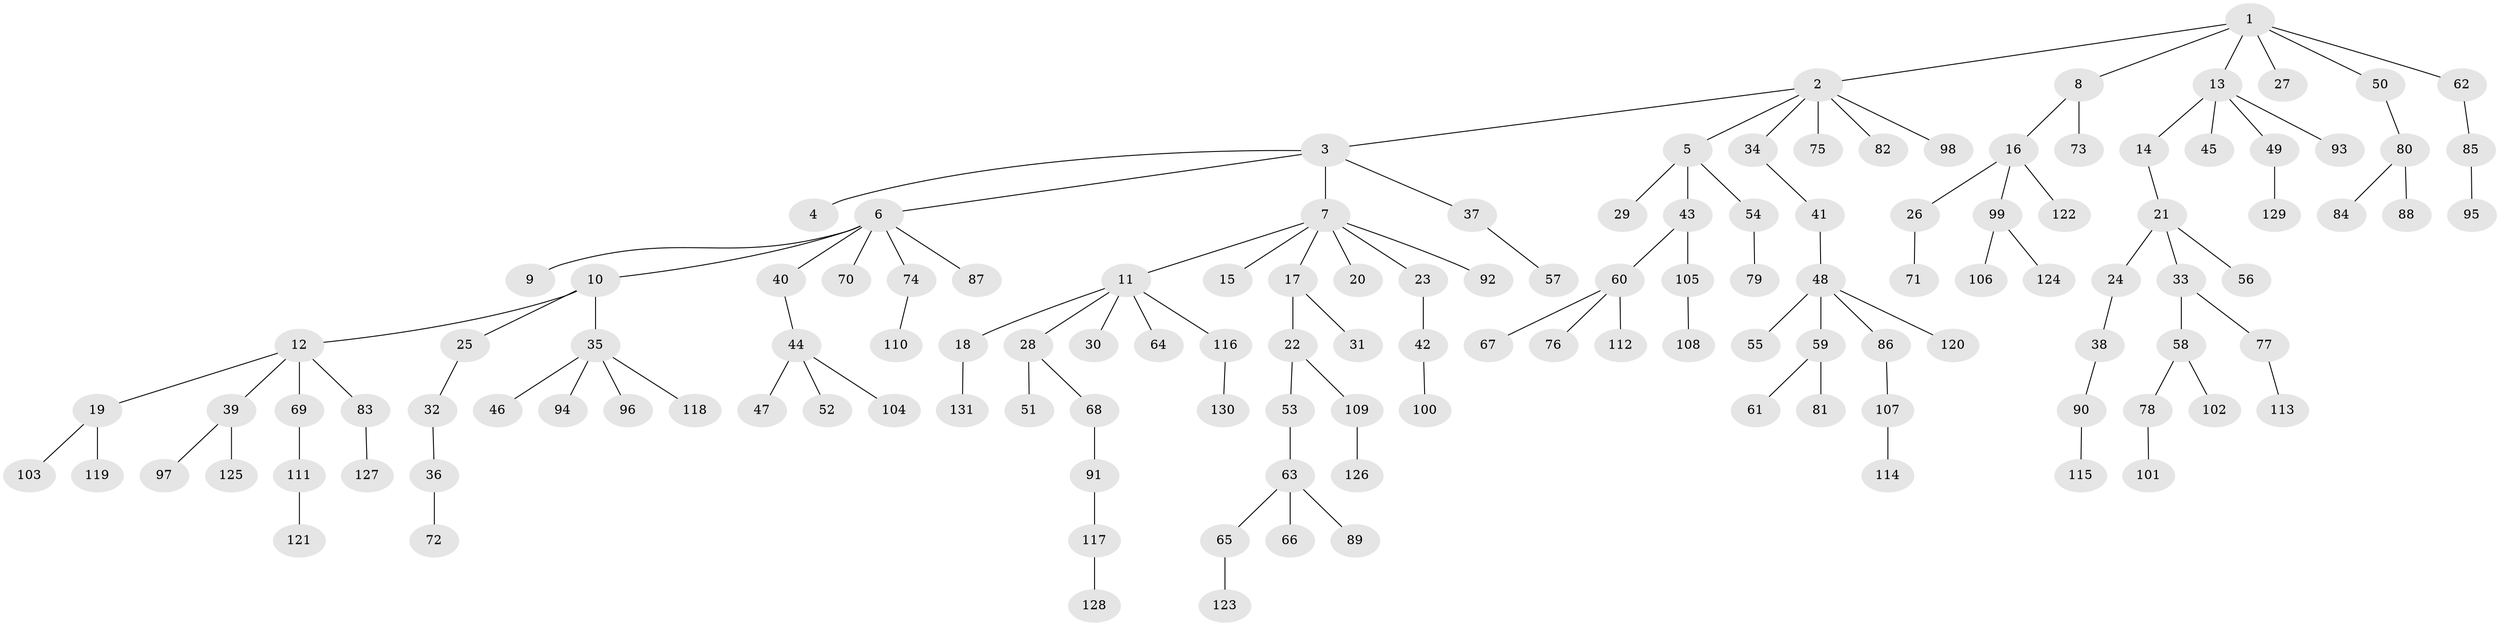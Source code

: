 // coarse degree distribution, {4: 0.07608695652173914, 5: 0.03260869565217391, 6: 0.03260869565217391, 1: 0.5, 2: 0.2608695652173913, 3: 0.09782608695652174}
// Generated by graph-tools (version 1.1) at 2025/37/03/04/25 23:37:25]
// undirected, 131 vertices, 130 edges
graph export_dot {
  node [color=gray90,style=filled];
  1;
  2;
  3;
  4;
  5;
  6;
  7;
  8;
  9;
  10;
  11;
  12;
  13;
  14;
  15;
  16;
  17;
  18;
  19;
  20;
  21;
  22;
  23;
  24;
  25;
  26;
  27;
  28;
  29;
  30;
  31;
  32;
  33;
  34;
  35;
  36;
  37;
  38;
  39;
  40;
  41;
  42;
  43;
  44;
  45;
  46;
  47;
  48;
  49;
  50;
  51;
  52;
  53;
  54;
  55;
  56;
  57;
  58;
  59;
  60;
  61;
  62;
  63;
  64;
  65;
  66;
  67;
  68;
  69;
  70;
  71;
  72;
  73;
  74;
  75;
  76;
  77;
  78;
  79;
  80;
  81;
  82;
  83;
  84;
  85;
  86;
  87;
  88;
  89;
  90;
  91;
  92;
  93;
  94;
  95;
  96;
  97;
  98;
  99;
  100;
  101;
  102;
  103;
  104;
  105;
  106;
  107;
  108;
  109;
  110;
  111;
  112;
  113;
  114;
  115;
  116;
  117;
  118;
  119;
  120;
  121;
  122;
  123;
  124;
  125;
  126;
  127;
  128;
  129;
  130;
  131;
  1 -- 2;
  1 -- 8;
  1 -- 13;
  1 -- 27;
  1 -- 50;
  1 -- 62;
  2 -- 3;
  2 -- 5;
  2 -- 34;
  2 -- 75;
  2 -- 82;
  2 -- 98;
  3 -- 4;
  3 -- 6;
  3 -- 7;
  3 -- 37;
  5 -- 29;
  5 -- 43;
  5 -- 54;
  6 -- 9;
  6 -- 10;
  6 -- 40;
  6 -- 70;
  6 -- 74;
  6 -- 87;
  7 -- 11;
  7 -- 15;
  7 -- 17;
  7 -- 20;
  7 -- 23;
  7 -- 92;
  8 -- 16;
  8 -- 73;
  10 -- 12;
  10 -- 25;
  10 -- 35;
  11 -- 18;
  11 -- 28;
  11 -- 30;
  11 -- 64;
  11 -- 116;
  12 -- 19;
  12 -- 39;
  12 -- 69;
  12 -- 83;
  13 -- 14;
  13 -- 45;
  13 -- 49;
  13 -- 93;
  14 -- 21;
  16 -- 26;
  16 -- 99;
  16 -- 122;
  17 -- 22;
  17 -- 31;
  18 -- 131;
  19 -- 103;
  19 -- 119;
  21 -- 24;
  21 -- 33;
  21 -- 56;
  22 -- 53;
  22 -- 109;
  23 -- 42;
  24 -- 38;
  25 -- 32;
  26 -- 71;
  28 -- 51;
  28 -- 68;
  32 -- 36;
  33 -- 58;
  33 -- 77;
  34 -- 41;
  35 -- 46;
  35 -- 94;
  35 -- 96;
  35 -- 118;
  36 -- 72;
  37 -- 57;
  38 -- 90;
  39 -- 97;
  39 -- 125;
  40 -- 44;
  41 -- 48;
  42 -- 100;
  43 -- 60;
  43 -- 105;
  44 -- 47;
  44 -- 52;
  44 -- 104;
  48 -- 55;
  48 -- 59;
  48 -- 86;
  48 -- 120;
  49 -- 129;
  50 -- 80;
  53 -- 63;
  54 -- 79;
  58 -- 78;
  58 -- 102;
  59 -- 61;
  59 -- 81;
  60 -- 67;
  60 -- 76;
  60 -- 112;
  62 -- 85;
  63 -- 65;
  63 -- 66;
  63 -- 89;
  65 -- 123;
  68 -- 91;
  69 -- 111;
  74 -- 110;
  77 -- 113;
  78 -- 101;
  80 -- 84;
  80 -- 88;
  83 -- 127;
  85 -- 95;
  86 -- 107;
  90 -- 115;
  91 -- 117;
  99 -- 106;
  99 -- 124;
  105 -- 108;
  107 -- 114;
  109 -- 126;
  111 -- 121;
  116 -- 130;
  117 -- 128;
}
